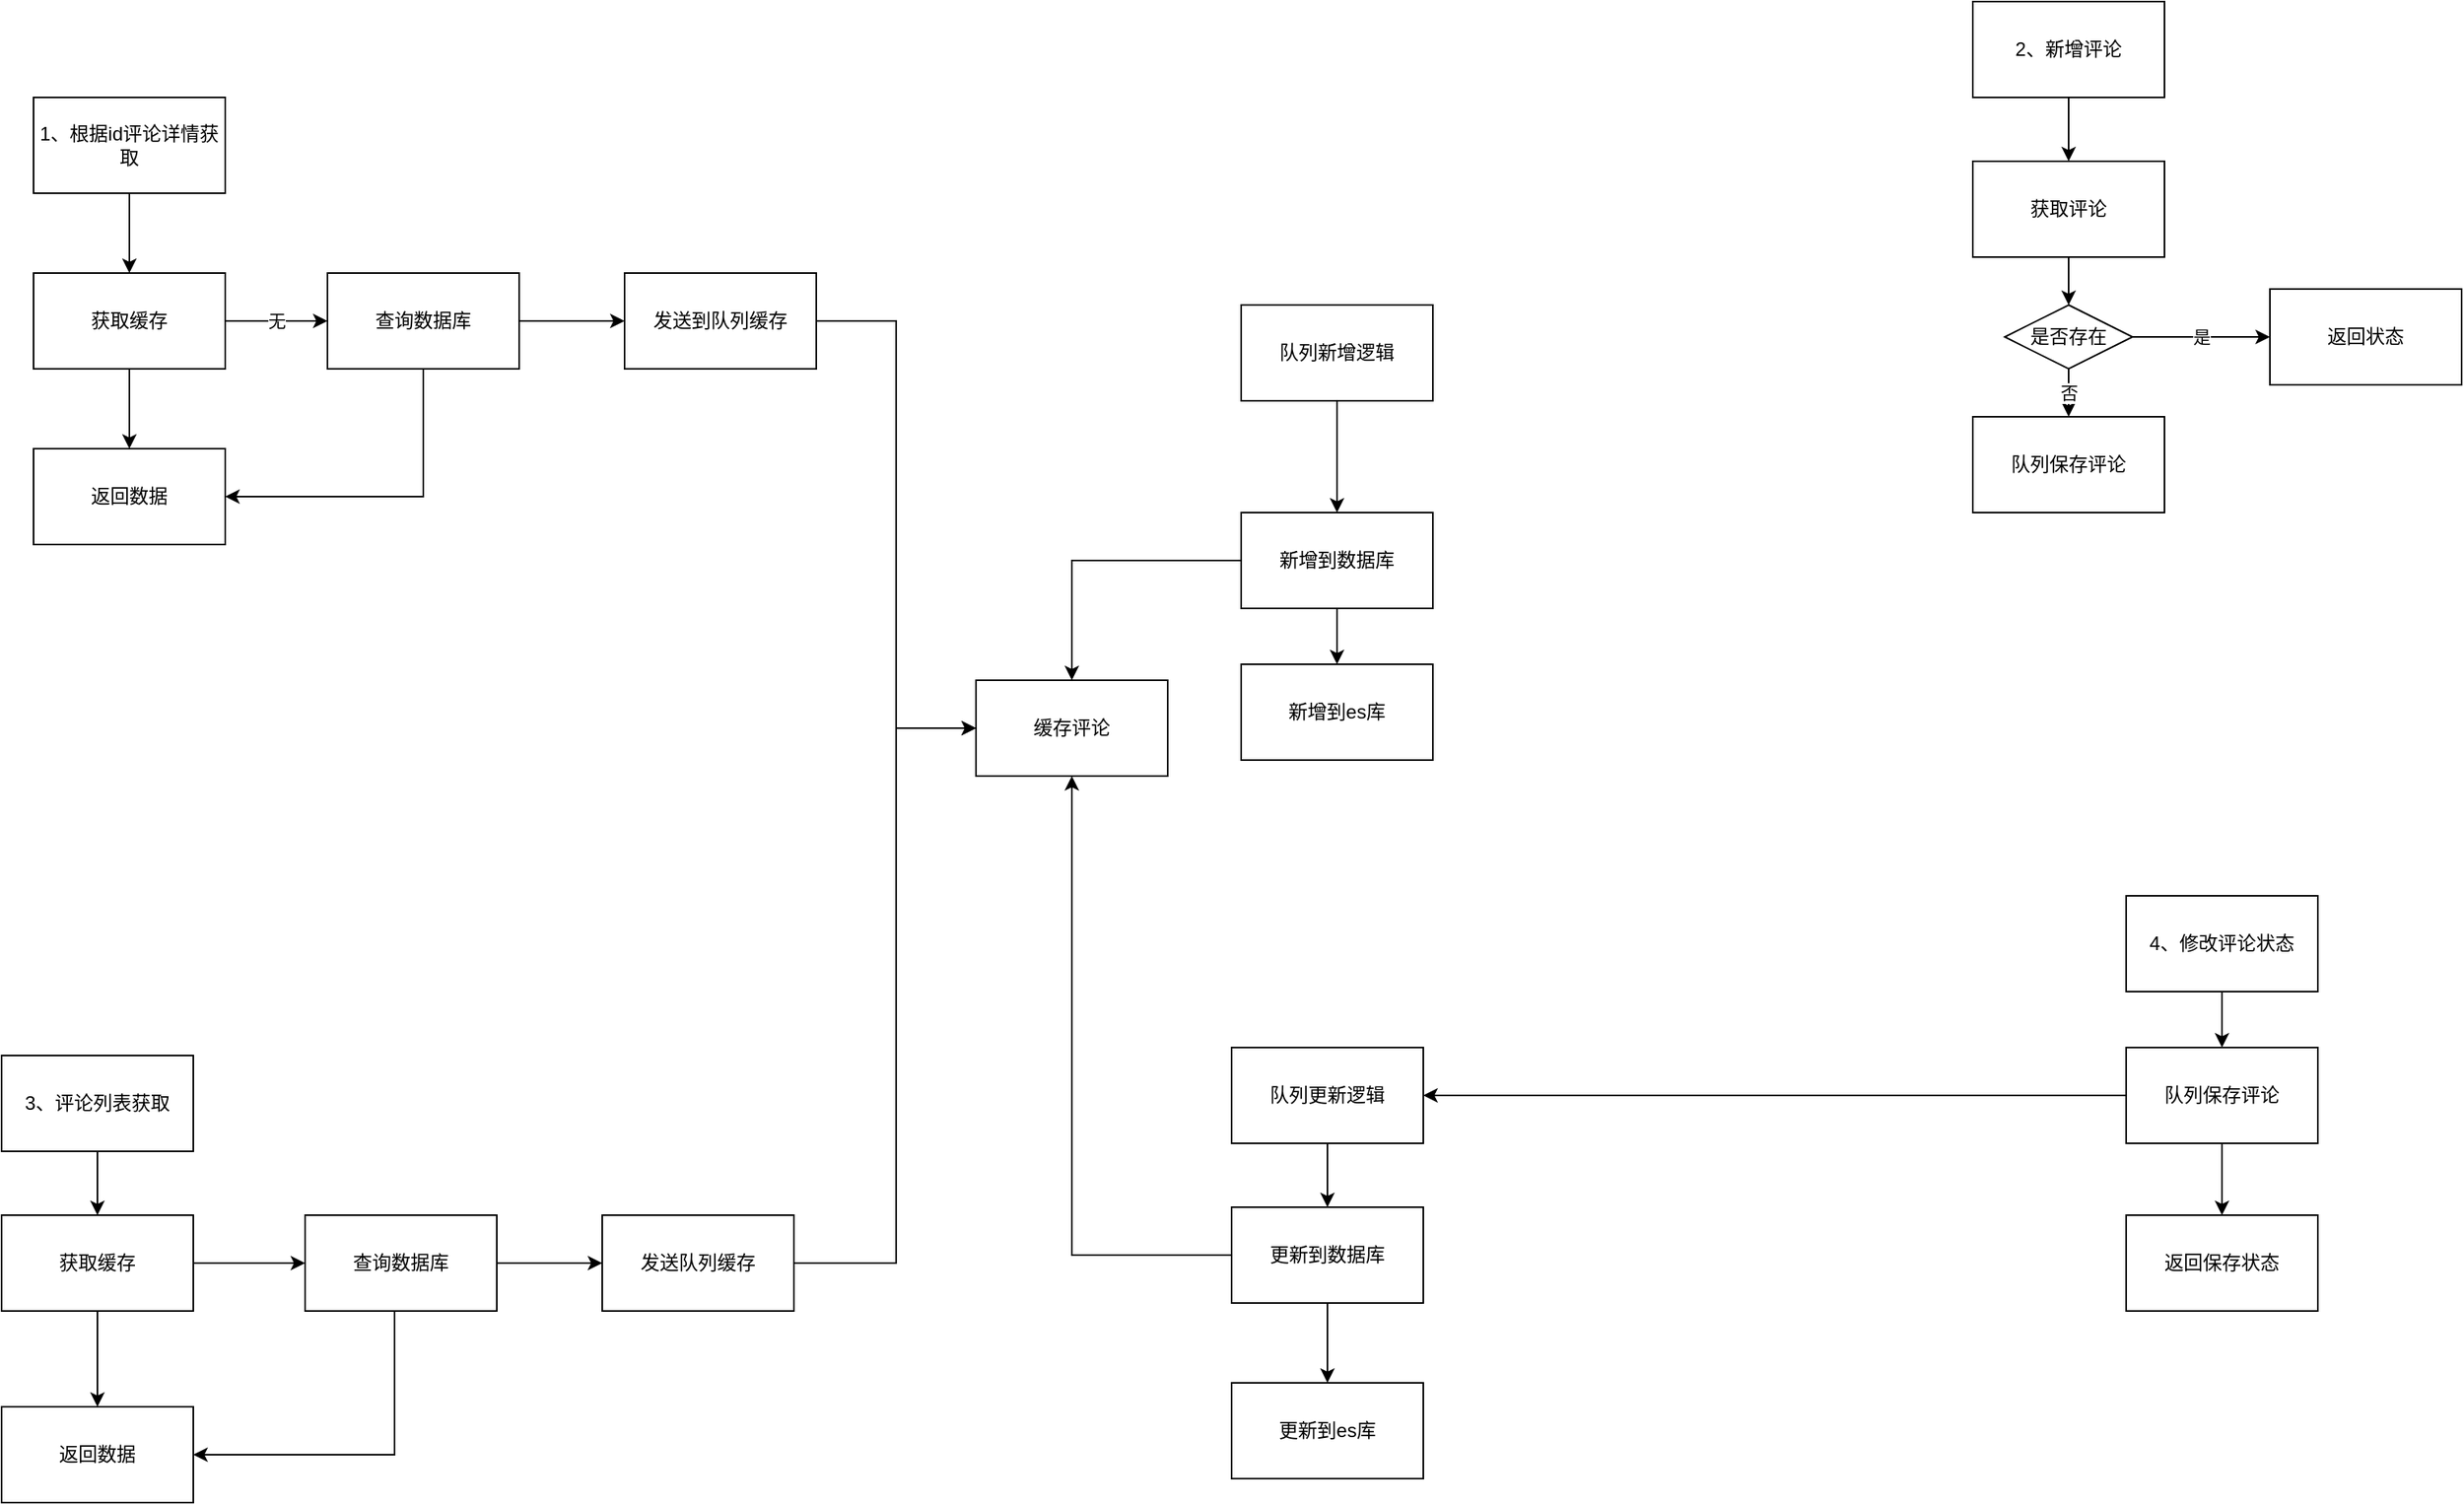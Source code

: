 <mxfile version="14.2.9" type="github">
  <diagram id="580fAPylS1Iage4hZ_eT" name="Page-1">
    <mxGraphModel dx="1902" dy="997" grid="1" gridSize="10" guides="1" tooltips="1" connect="1" arrows="1" fold="1" page="1" pageScale="1" pageWidth="827" pageHeight="1169" math="0" shadow="0">
      <root>
        <mxCell id="0" />
        <mxCell id="1" parent="0" />
        <mxCell id="QKjrsJN5gUBR43cvQGZe-7" style="edgeStyle=orthogonalEdgeStyle;rounded=0;orthogonalLoop=1;jettySize=auto;html=1;exitX=0.5;exitY=1;exitDx=0;exitDy=0;" edge="1" parent="1" source="QKjrsJN5gUBR43cvQGZe-1" target="QKjrsJN5gUBR43cvQGZe-2">
          <mxGeometry relative="1" as="geometry" />
        </mxCell>
        <mxCell id="QKjrsJN5gUBR43cvQGZe-1" value="1、根据id评论详情获取" style="rounded=0;whiteSpace=wrap;html=1;" vertex="1" parent="1">
          <mxGeometry x="110" y="120" width="120" height="60" as="geometry" />
        </mxCell>
        <mxCell id="QKjrsJN5gUBR43cvQGZe-8" style="edgeStyle=orthogonalEdgeStyle;rounded=0;orthogonalLoop=1;jettySize=auto;html=1;exitX=0.5;exitY=1;exitDx=0;exitDy=0;entryX=0.5;entryY=0;entryDx=0;entryDy=0;" edge="1" parent="1" source="QKjrsJN5gUBR43cvQGZe-2" target="QKjrsJN5gUBR43cvQGZe-4">
          <mxGeometry relative="1" as="geometry" />
        </mxCell>
        <mxCell id="QKjrsJN5gUBR43cvQGZe-9" value="无" style="edgeStyle=orthogonalEdgeStyle;rounded=0;orthogonalLoop=1;jettySize=auto;html=1;exitX=1;exitY=0.5;exitDx=0;exitDy=0;entryX=0;entryY=0.5;entryDx=0;entryDy=0;" edge="1" parent="1" source="QKjrsJN5gUBR43cvQGZe-2" target="QKjrsJN5gUBR43cvQGZe-3">
          <mxGeometry relative="1" as="geometry" />
        </mxCell>
        <mxCell id="QKjrsJN5gUBR43cvQGZe-2" value="获取缓存" style="rounded=0;whiteSpace=wrap;html=1;" vertex="1" parent="1">
          <mxGeometry x="110" y="230" width="120" height="60" as="geometry" />
        </mxCell>
        <mxCell id="QKjrsJN5gUBR43cvQGZe-90" style="edgeStyle=orthogonalEdgeStyle;rounded=0;orthogonalLoop=1;jettySize=auto;html=1;entryX=0;entryY=0.5;entryDx=0;entryDy=0;" edge="1" parent="1" source="QKjrsJN5gUBR43cvQGZe-3" target="QKjrsJN5gUBR43cvQGZe-5">
          <mxGeometry relative="1" as="geometry" />
        </mxCell>
        <mxCell id="QKjrsJN5gUBR43cvQGZe-91" style="edgeStyle=orthogonalEdgeStyle;rounded=0;orthogonalLoop=1;jettySize=auto;html=1;entryX=1;entryY=0.5;entryDx=0;entryDy=0;" edge="1" parent="1" source="QKjrsJN5gUBR43cvQGZe-3" target="QKjrsJN5gUBR43cvQGZe-4">
          <mxGeometry relative="1" as="geometry">
            <Array as="points">
              <mxPoint x="354" y="370" />
            </Array>
          </mxGeometry>
        </mxCell>
        <mxCell id="QKjrsJN5gUBR43cvQGZe-3" value="查询数据库" style="rounded=0;whiteSpace=wrap;html=1;" vertex="1" parent="1">
          <mxGeometry x="294" y="230" width="120" height="60" as="geometry" />
        </mxCell>
        <mxCell id="QKjrsJN5gUBR43cvQGZe-4" value="返回数据" style="rounded=0;whiteSpace=wrap;html=1;" vertex="1" parent="1">
          <mxGeometry x="110" y="340" width="120" height="60" as="geometry" />
        </mxCell>
        <mxCell id="QKjrsJN5gUBR43cvQGZe-56" style="edgeStyle=orthogonalEdgeStyle;rounded=0;orthogonalLoop=1;jettySize=auto;html=1;entryX=0;entryY=0.5;entryDx=0;entryDy=0;" edge="1" parent="1" source="QKjrsJN5gUBR43cvQGZe-5" target="QKjrsJN5gUBR43cvQGZe-54">
          <mxGeometry relative="1" as="geometry" />
        </mxCell>
        <mxCell id="QKjrsJN5gUBR43cvQGZe-5" value="发送到队列缓存" style="rounded=0;whiteSpace=wrap;html=1;" vertex="1" parent="1">
          <mxGeometry x="480" y="230" width="120" height="60" as="geometry" />
        </mxCell>
        <mxCell id="QKjrsJN5gUBR43cvQGZe-19" style="edgeStyle=orthogonalEdgeStyle;rounded=0;orthogonalLoop=1;jettySize=auto;html=1;exitX=0.5;exitY=1;exitDx=0;exitDy=0;" edge="1" parent="1" source="QKjrsJN5gUBR43cvQGZe-12" target="QKjrsJN5gUBR43cvQGZe-13">
          <mxGeometry relative="1" as="geometry" />
        </mxCell>
        <mxCell id="QKjrsJN5gUBR43cvQGZe-12" value="3、评论列表获取" style="rounded=0;whiteSpace=wrap;html=1;" vertex="1" parent="1">
          <mxGeometry x="90" y="720" width="120" height="60" as="geometry" />
        </mxCell>
        <mxCell id="QKjrsJN5gUBR43cvQGZe-20" style="edgeStyle=orthogonalEdgeStyle;rounded=0;orthogonalLoop=1;jettySize=auto;html=1;exitX=0.5;exitY=1;exitDx=0;exitDy=0;" edge="1" parent="1" source="QKjrsJN5gUBR43cvQGZe-13" target="QKjrsJN5gUBR43cvQGZe-14">
          <mxGeometry relative="1" as="geometry" />
        </mxCell>
        <mxCell id="QKjrsJN5gUBR43cvQGZe-38" style="edgeStyle=orthogonalEdgeStyle;rounded=0;orthogonalLoop=1;jettySize=auto;html=1;entryX=0;entryY=0.5;entryDx=0;entryDy=0;" edge="1" parent="1" source="QKjrsJN5gUBR43cvQGZe-13" target="QKjrsJN5gUBR43cvQGZe-15">
          <mxGeometry relative="1" as="geometry" />
        </mxCell>
        <mxCell id="QKjrsJN5gUBR43cvQGZe-13" value="获取缓存" style="rounded=0;whiteSpace=wrap;html=1;" vertex="1" parent="1">
          <mxGeometry x="90" y="820" width="120" height="60" as="geometry" />
        </mxCell>
        <mxCell id="QKjrsJN5gUBR43cvQGZe-14" value="返回数据" style="rounded=0;whiteSpace=wrap;html=1;" vertex="1" parent="1">
          <mxGeometry x="90" y="940" width="120" height="60" as="geometry" />
        </mxCell>
        <mxCell id="QKjrsJN5gUBR43cvQGZe-92" style="edgeStyle=orthogonalEdgeStyle;rounded=0;orthogonalLoop=1;jettySize=auto;html=1;entryX=0;entryY=0.5;entryDx=0;entryDy=0;" edge="1" parent="1" source="QKjrsJN5gUBR43cvQGZe-15" target="QKjrsJN5gUBR43cvQGZe-16">
          <mxGeometry relative="1" as="geometry" />
        </mxCell>
        <mxCell id="QKjrsJN5gUBR43cvQGZe-93" style="edgeStyle=orthogonalEdgeStyle;rounded=0;orthogonalLoop=1;jettySize=auto;html=1;entryX=1;entryY=0.5;entryDx=0;entryDy=0;" edge="1" parent="1" source="QKjrsJN5gUBR43cvQGZe-15" target="QKjrsJN5gUBR43cvQGZe-14">
          <mxGeometry relative="1" as="geometry">
            <Array as="points">
              <mxPoint x="336" y="970" />
            </Array>
          </mxGeometry>
        </mxCell>
        <mxCell id="QKjrsJN5gUBR43cvQGZe-15" value="查询数据库" style="rounded=0;whiteSpace=wrap;html=1;" vertex="1" parent="1">
          <mxGeometry x="280" y="820" width="120" height="60" as="geometry" />
        </mxCell>
        <mxCell id="QKjrsJN5gUBR43cvQGZe-57" style="edgeStyle=orthogonalEdgeStyle;rounded=0;orthogonalLoop=1;jettySize=auto;html=1;entryX=0;entryY=0.5;entryDx=0;entryDy=0;" edge="1" parent="1" source="QKjrsJN5gUBR43cvQGZe-16" target="QKjrsJN5gUBR43cvQGZe-54">
          <mxGeometry relative="1" as="geometry">
            <Array as="points">
              <mxPoint x="650" y="850" />
              <mxPoint x="650" y="515" />
            </Array>
          </mxGeometry>
        </mxCell>
        <mxCell id="QKjrsJN5gUBR43cvQGZe-16" value="发送队列缓存" style="rounded=0;whiteSpace=wrap;html=1;" vertex="1" parent="1">
          <mxGeometry x="466" y="820" width="120" height="60" as="geometry" />
        </mxCell>
        <mxCell id="QKjrsJN5gUBR43cvQGZe-17" style="edgeStyle=orthogonalEdgeStyle;rounded=0;orthogonalLoop=1;jettySize=auto;html=1;exitX=0.5;exitY=1;exitDx=0;exitDy=0;" edge="1" parent="1" source="QKjrsJN5gUBR43cvQGZe-16" target="QKjrsJN5gUBR43cvQGZe-16">
          <mxGeometry relative="1" as="geometry" />
        </mxCell>
        <mxCell id="QKjrsJN5gUBR43cvQGZe-116" style="edgeStyle=orthogonalEdgeStyle;rounded=0;orthogonalLoop=1;jettySize=auto;html=1;entryX=0.5;entryY=0;entryDx=0;entryDy=0;" edge="1" parent="1" source="QKjrsJN5gUBR43cvQGZe-25" target="QKjrsJN5gUBR43cvQGZe-112">
          <mxGeometry relative="1" as="geometry" />
        </mxCell>
        <mxCell id="QKjrsJN5gUBR43cvQGZe-25" value="2、新增评论" style="rounded=0;whiteSpace=wrap;html=1;" vertex="1" parent="1">
          <mxGeometry x="1324" y="60" width="120" height="60" as="geometry" />
        </mxCell>
        <mxCell id="QKjrsJN5gUBR43cvQGZe-32" value="队列保存评论" style="rounded=0;whiteSpace=wrap;html=1;" vertex="1" parent="1">
          <mxGeometry x="1324" y="320" width="120" height="60" as="geometry" />
        </mxCell>
        <mxCell id="QKjrsJN5gUBR43cvQGZe-44" style="edgeStyle=orthogonalEdgeStyle;rounded=0;orthogonalLoop=1;jettySize=auto;html=1;entryX=0.5;entryY=0;entryDx=0;entryDy=0;" edge="1" parent="1" source="QKjrsJN5gUBR43cvQGZe-34" target="QKjrsJN5gUBR43cvQGZe-35">
          <mxGeometry relative="1" as="geometry" />
        </mxCell>
        <mxCell id="QKjrsJN5gUBR43cvQGZe-34" value="4、修改评论状态" style="rounded=0;whiteSpace=wrap;html=1;" vertex="1" parent="1">
          <mxGeometry x="1420" y="620" width="120" height="60" as="geometry" />
        </mxCell>
        <mxCell id="QKjrsJN5gUBR43cvQGZe-85" style="edgeStyle=orthogonalEdgeStyle;rounded=0;orthogonalLoop=1;jettySize=auto;html=1;entryX=1;entryY=0.5;entryDx=0;entryDy=0;" edge="1" parent="1" source="QKjrsJN5gUBR43cvQGZe-35" target="QKjrsJN5gUBR43cvQGZe-61">
          <mxGeometry relative="1" as="geometry" />
        </mxCell>
        <mxCell id="QKjrsJN5gUBR43cvQGZe-98" style="edgeStyle=orthogonalEdgeStyle;rounded=0;orthogonalLoop=1;jettySize=auto;html=1;entryX=0.5;entryY=0;entryDx=0;entryDy=0;" edge="1" parent="1" source="QKjrsJN5gUBR43cvQGZe-35" target="QKjrsJN5gUBR43cvQGZe-95">
          <mxGeometry relative="1" as="geometry" />
        </mxCell>
        <mxCell id="QKjrsJN5gUBR43cvQGZe-35" value="队列保存评论" style="rounded=0;whiteSpace=wrap;html=1;" vertex="1" parent="1">
          <mxGeometry x="1420" y="715" width="120" height="60" as="geometry" />
        </mxCell>
        <mxCell id="QKjrsJN5gUBR43cvQGZe-83" style="edgeStyle=orthogonalEdgeStyle;rounded=0;orthogonalLoop=1;jettySize=auto;html=1;entryX=0.5;entryY=0;entryDx=0;entryDy=0;" edge="1" parent="1" source="QKjrsJN5gUBR43cvQGZe-37" target="QKjrsJN5gUBR43cvQGZe-73">
          <mxGeometry relative="1" as="geometry" />
        </mxCell>
        <mxCell id="QKjrsJN5gUBR43cvQGZe-87" style="edgeStyle=orthogonalEdgeStyle;rounded=0;orthogonalLoop=1;jettySize=auto;html=1;entryX=0.5;entryY=1;entryDx=0;entryDy=0;" edge="1" parent="1" source="QKjrsJN5gUBR43cvQGZe-37" target="QKjrsJN5gUBR43cvQGZe-54">
          <mxGeometry relative="1" as="geometry" />
        </mxCell>
        <mxCell id="QKjrsJN5gUBR43cvQGZe-37" value="更新到数据库" style="rounded=0;whiteSpace=wrap;html=1;" vertex="1" parent="1">
          <mxGeometry x="860" y="815" width="120" height="60" as="geometry" />
        </mxCell>
        <mxCell id="QKjrsJN5gUBR43cvQGZe-54" value="缓存评论" style="rounded=0;whiteSpace=wrap;html=1;" vertex="1" parent="1">
          <mxGeometry x="700" y="485" width="120" height="60" as="geometry" />
        </mxCell>
        <mxCell id="QKjrsJN5gUBR43cvQGZe-109" style="edgeStyle=orthogonalEdgeStyle;rounded=0;orthogonalLoop=1;jettySize=auto;html=1;entryX=0.5;entryY=0;entryDx=0;entryDy=0;" edge="1" parent="1" source="QKjrsJN5gUBR43cvQGZe-61" target="QKjrsJN5gUBR43cvQGZe-37">
          <mxGeometry relative="1" as="geometry" />
        </mxCell>
        <mxCell id="QKjrsJN5gUBR43cvQGZe-61" value="队列更新逻辑" style="rounded=0;whiteSpace=wrap;html=1;" vertex="1" parent="1">
          <mxGeometry x="860" y="715" width="120" height="60" as="geometry" />
        </mxCell>
        <mxCell id="QKjrsJN5gUBR43cvQGZe-84" style="edgeStyle=orthogonalEdgeStyle;rounded=0;orthogonalLoop=1;jettySize=auto;html=1;entryX=0.5;entryY=0;entryDx=0;entryDy=0;" edge="1" parent="1" source="QKjrsJN5gUBR43cvQGZe-69" target="QKjrsJN5gUBR43cvQGZe-72">
          <mxGeometry relative="1" as="geometry" />
        </mxCell>
        <mxCell id="QKjrsJN5gUBR43cvQGZe-86" style="edgeStyle=orthogonalEdgeStyle;rounded=0;orthogonalLoop=1;jettySize=auto;html=1;entryX=0.5;entryY=0;entryDx=0;entryDy=0;" edge="1" parent="1" source="QKjrsJN5gUBR43cvQGZe-69" target="QKjrsJN5gUBR43cvQGZe-54">
          <mxGeometry relative="1" as="geometry" />
        </mxCell>
        <mxCell id="QKjrsJN5gUBR43cvQGZe-69" value="新增到数据库" style="rounded=0;whiteSpace=wrap;html=1;" vertex="1" parent="1">
          <mxGeometry x="866" y="380" width="120" height="60" as="geometry" />
        </mxCell>
        <mxCell id="QKjrsJN5gUBR43cvQGZe-72" value="新增到es库" style="rounded=0;whiteSpace=wrap;html=1;" vertex="1" parent="1">
          <mxGeometry x="866" y="475" width="120" height="60" as="geometry" />
        </mxCell>
        <mxCell id="QKjrsJN5gUBR43cvQGZe-73" value="更新到es库" style="rounded=0;whiteSpace=wrap;html=1;" vertex="1" parent="1">
          <mxGeometry x="860" y="925" width="120" height="60" as="geometry" />
        </mxCell>
        <mxCell id="QKjrsJN5gUBR43cvQGZe-94" value="返回状态" style="rounded=0;whiteSpace=wrap;html=1;" vertex="1" parent="1">
          <mxGeometry x="1510" y="240" width="120" height="60" as="geometry" />
        </mxCell>
        <mxCell id="QKjrsJN5gUBR43cvQGZe-95" value="返回保存状态" style="rounded=0;whiteSpace=wrap;html=1;" vertex="1" parent="1">
          <mxGeometry x="1420" y="820" width="120" height="60" as="geometry" />
        </mxCell>
        <mxCell id="QKjrsJN5gUBR43cvQGZe-108" style="edgeStyle=orthogonalEdgeStyle;rounded=0;orthogonalLoop=1;jettySize=auto;html=1;entryX=0.5;entryY=0;entryDx=0;entryDy=0;" edge="1" parent="1" source="QKjrsJN5gUBR43cvQGZe-107" target="QKjrsJN5gUBR43cvQGZe-69">
          <mxGeometry relative="1" as="geometry" />
        </mxCell>
        <mxCell id="QKjrsJN5gUBR43cvQGZe-107" value="队列新增逻辑" style="rounded=0;whiteSpace=wrap;html=1;" vertex="1" parent="1">
          <mxGeometry x="866" y="250" width="120" height="60" as="geometry" />
        </mxCell>
        <mxCell id="QKjrsJN5gUBR43cvQGZe-114" value="是" style="edgeStyle=orthogonalEdgeStyle;rounded=0;orthogonalLoop=1;jettySize=auto;html=1;entryX=0;entryY=0.5;entryDx=0;entryDy=0;" edge="1" parent="1" source="QKjrsJN5gUBR43cvQGZe-111" target="QKjrsJN5gUBR43cvQGZe-94">
          <mxGeometry relative="1" as="geometry" />
        </mxCell>
        <mxCell id="QKjrsJN5gUBR43cvQGZe-115" value="否" style="edgeStyle=orthogonalEdgeStyle;rounded=0;orthogonalLoop=1;jettySize=auto;html=1;" edge="1" parent="1" source="QKjrsJN5gUBR43cvQGZe-111" target="QKjrsJN5gUBR43cvQGZe-32">
          <mxGeometry relative="1" as="geometry" />
        </mxCell>
        <mxCell id="QKjrsJN5gUBR43cvQGZe-111" value="是否存在" style="rhombus;whiteSpace=wrap;html=1;" vertex="1" parent="1">
          <mxGeometry x="1344" y="250" width="80" height="40" as="geometry" />
        </mxCell>
        <mxCell id="QKjrsJN5gUBR43cvQGZe-117" style="edgeStyle=orthogonalEdgeStyle;rounded=0;orthogonalLoop=1;jettySize=auto;html=1;entryX=0.5;entryY=0;entryDx=0;entryDy=0;" edge="1" parent="1" source="QKjrsJN5gUBR43cvQGZe-112" target="QKjrsJN5gUBR43cvQGZe-111">
          <mxGeometry relative="1" as="geometry" />
        </mxCell>
        <mxCell id="QKjrsJN5gUBR43cvQGZe-112" value="获取评论" style="rounded=0;whiteSpace=wrap;html=1;" vertex="1" parent="1">
          <mxGeometry x="1324" y="160" width="120" height="60" as="geometry" />
        </mxCell>
      </root>
    </mxGraphModel>
  </diagram>
</mxfile>
